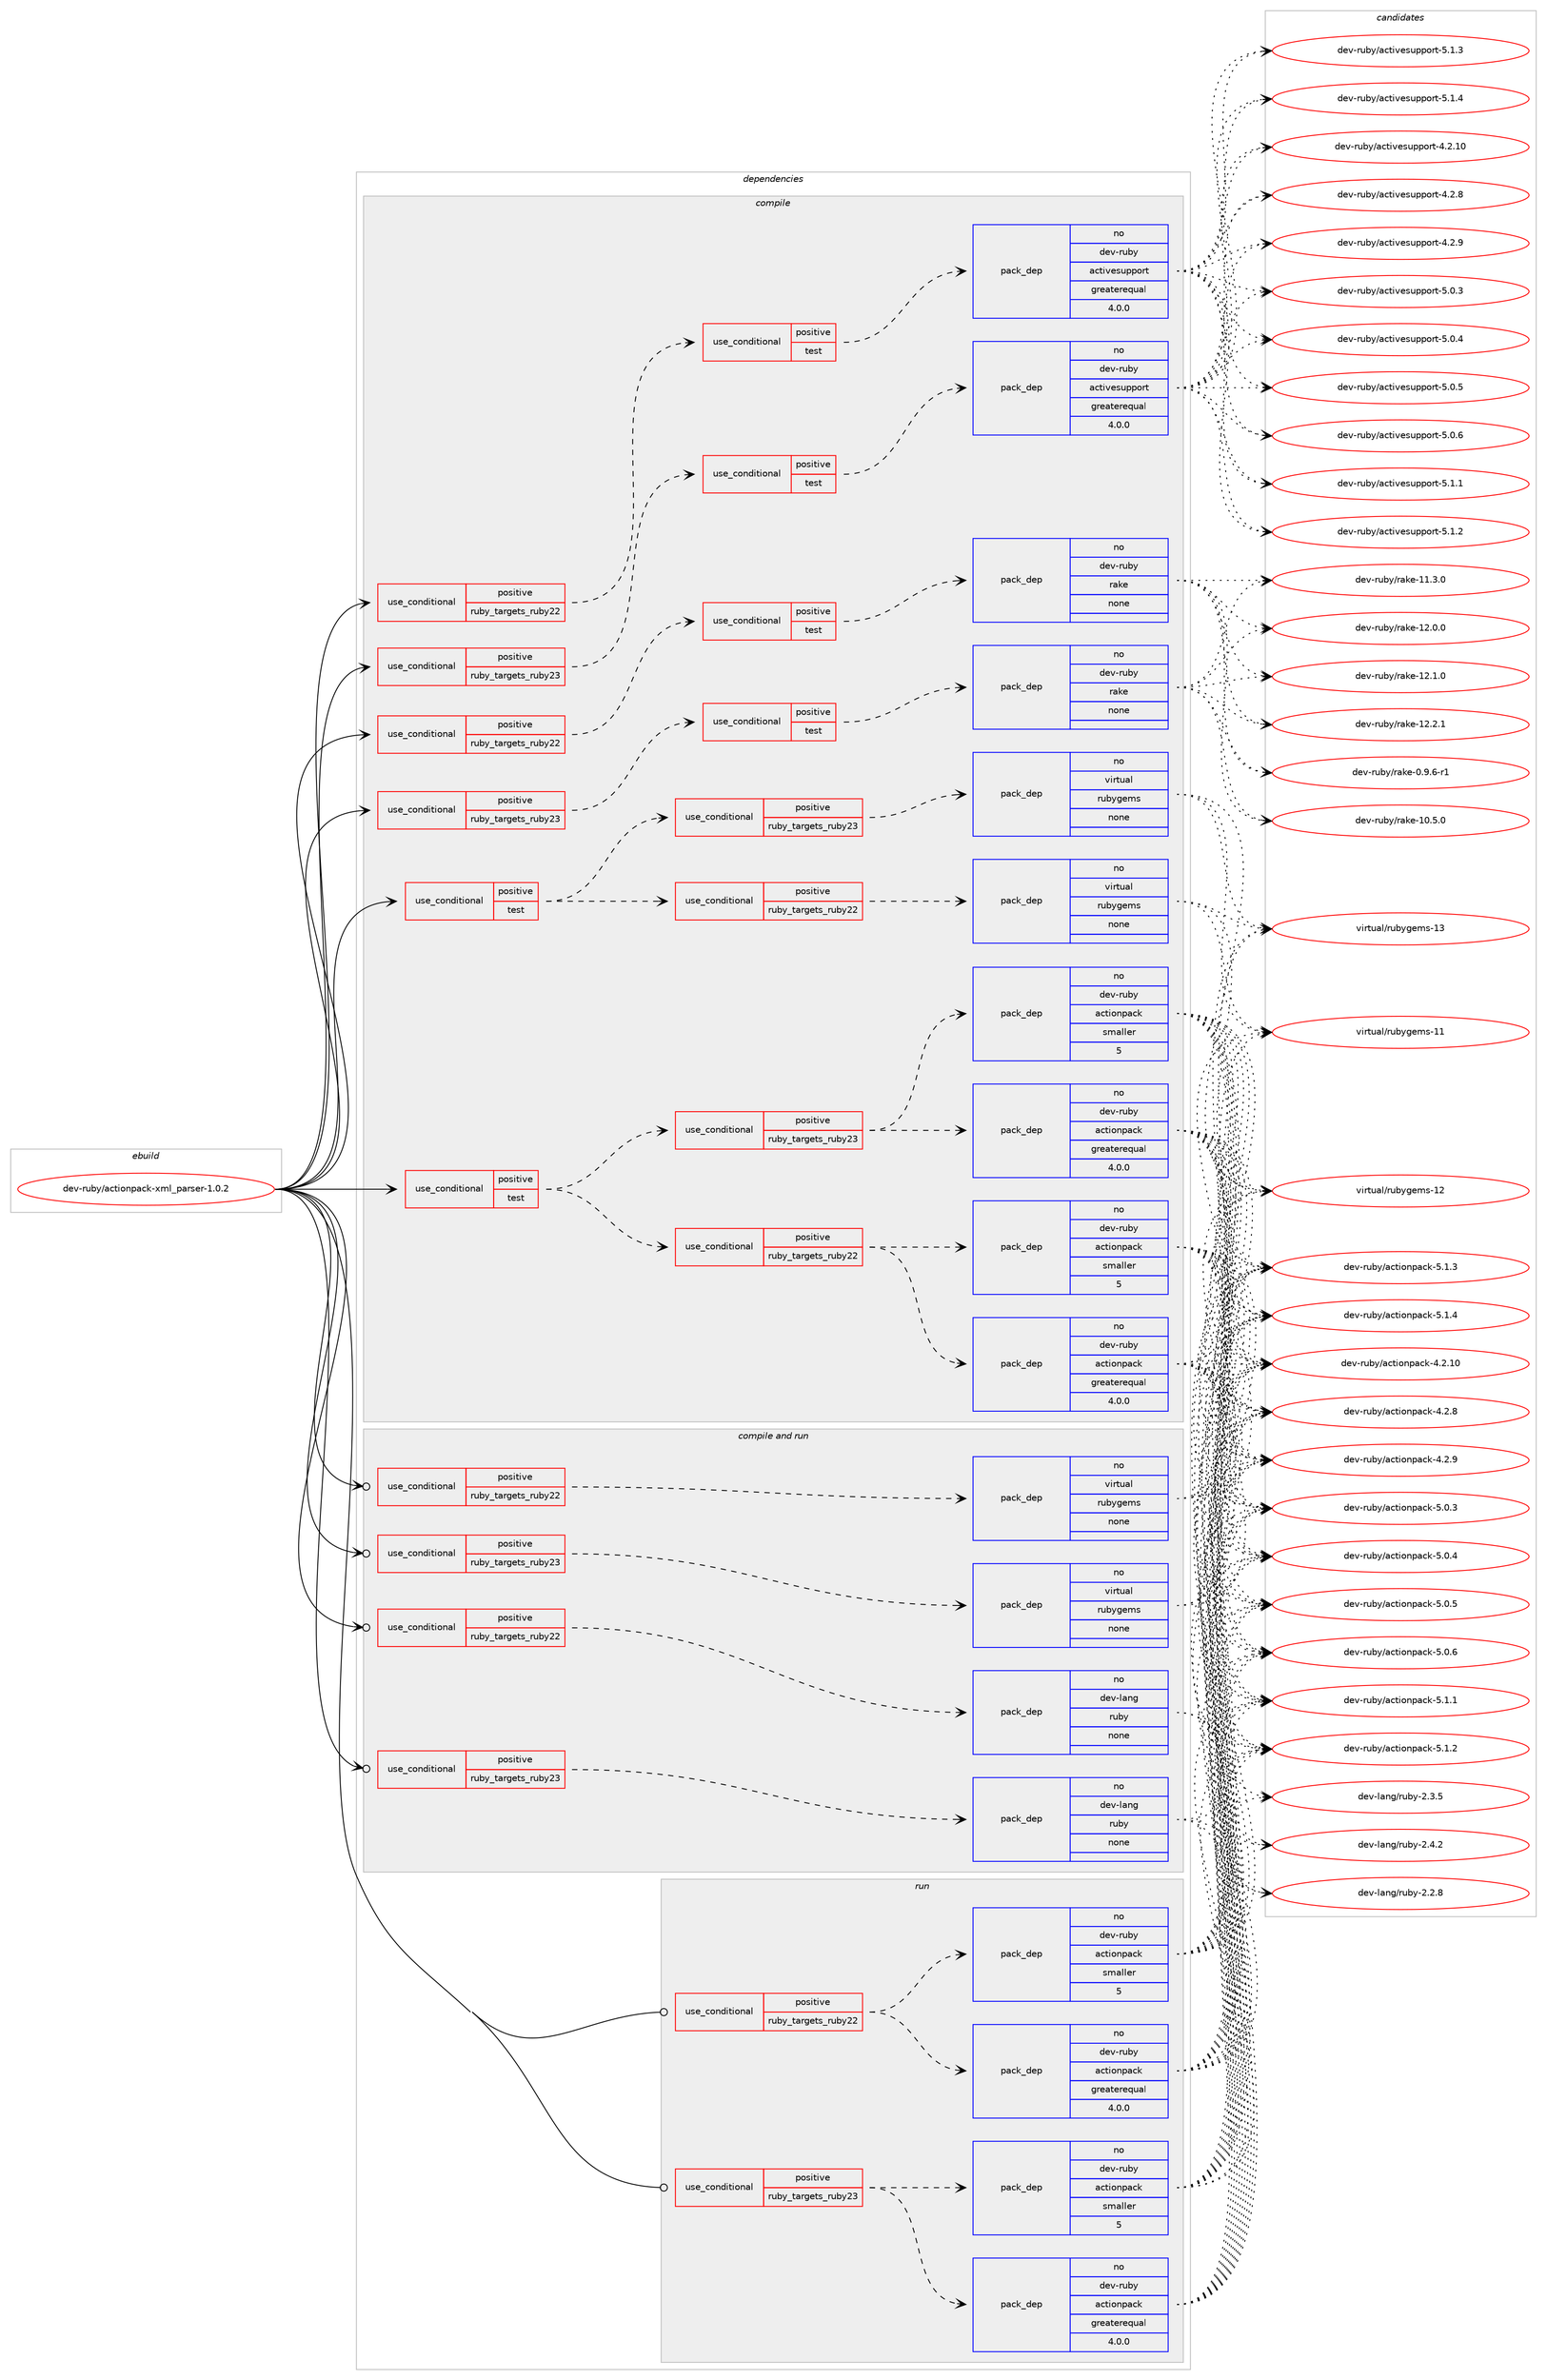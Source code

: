 digraph prolog {

# *************
# Graph options
# *************

newrank=true;
concentrate=true;
compound=true;
graph [rankdir=LR,fontname=Helvetica,fontsize=10,ranksep=1.5];#, ranksep=2.5, nodesep=0.2];
edge  [arrowhead=vee];
node  [fontname=Helvetica,fontsize=10];

# **********
# The ebuild
# **********

subgraph cluster_leftcol {
color=gray;
rank=same;
label=<<i>ebuild</i>>;
id [label="dev-ruby/actionpack-xml_parser-1.0.2", color=red, width=4, href="../dev-ruby/actionpack-xml_parser-1.0.2.svg"];
}

# ****************
# The dependencies
# ****************

subgraph cluster_midcol {
color=gray;
label=<<i>dependencies</i>>;
subgraph cluster_compile {
fillcolor="#eeeeee";
style=filled;
label=<<i>compile</i>>;
subgraph cond49054 {
dependency222193 [label=<<TABLE BORDER="0" CELLBORDER="1" CELLSPACING="0" CELLPADDING="4"><TR><TD ROWSPAN="3" CELLPADDING="10">use_conditional</TD></TR><TR><TD>positive</TD></TR><TR><TD>ruby_targets_ruby22</TD></TR></TABLE>>, shape=none, color=red];
subgraph cond49055 {
dependency222194 [label=<<TABLE BORDER="0" CELLBORDER="1" CELLSPACING="0" CELLPADDING="4"><TR><TD ROWSPAN="3" CELLPADDING="10">use_conditional</TD></TR><TR><TD>positive</TD></TR><TR><TD>test</TD></TR></TABLE>>, shape=none, color=red];
subgraph pack169149 {
dependency222195 [label=<<TABLE BORDER="0" CELLBORDER="1" CELLSPACING="0" CELLPADDING="4" WIDTH="220"><TR><TD ROWSPAN="6" CELLPADDING="30">pack_dep</TD></TR><TR><TD WIDTH="110">no</TD></TR><TR><TD>dev-ruby</TD></TR><TR><TD>activesupport</TD></TR><TR><TD>greaterequal</TD></TR><TR><TD>4.0.0</TD></TR></TABLE>>, shape=none, color=blue];
}
dependency222194:e -> dependency222195:w [weight=20,style="dashed",arrowhead="vee"];
}
dependency222193:e -> dependency222194:w [weight=20,style="dashed",arrowhead="vee"];
}
id:e -> dependency222193:w [weight=20,style="solid",arrowhead="vee"];
subgraph cond49056 {
dependency222196 [label=<<TABLE BORDER="0" CELLBORDER="1" CELLSPACING="0" CELLPADDING="4"><TR><TD ROWSPAN="3" CELLPADDING="10">use_conditional</TD></TR><TR><TD>positive</TD></TR><TR><TD>ruby_targets_ruby22</TD></TR></TABLE>>, shape=none, color=red];
subgraph cond49057 {
dependency222197 [label=<<TABLE BORDER="0" CELLBORDER="1" CELLSPACING="0" CELLPADDING="4"><TR><TD ROWSPAN="3" CELLPADDING="10">use_conditional</TD></TR><TR><TD>positive</TD></TR><TR><TD>test</TD></TR></TABLE>>, shape=none, color=red];
subgraph pack169150 {
dependency222198 [label=<<TABLE BORDER="0" CELLBORDER="1" CELLSPACING="0" CELLPADDING="4" WIDTH="220"><TR><TD ROWSPAN="6" CELLPADDING="30">pack_dep</TD></TR><TR><TD WIDTH="110">no</TD></TR><TR><TD>dev-ruby</TD></TR><TR><TD>rake</TD></TR><TR><TD>none</TD></TR><TR><TD></TD></TR></TABLE>>, shape=none, color=blue];
}
dependency222197:e -> dependency222198:w [weight=20,style="dashed",arrowhead="vee"];
}
dependency222196:e -> dependency222197:w [weight=20,style="dashed",arrowhead="vee"];
}
id:e -> dependency222196:w [weight=20,style="solid",arrowhead="vee"];
subgraph cond49058 {
dependency222199 [label=<<TABLE BORDER="0" CELLBORDER="1" CELLSPACING="0" CELLPADDING="4"><TR><TD ROWSPAN="3" CELLPADDING="10">use_conditional</TD></TR><TR><TD>positive</TD></TR><TR><TD>ruby_targets_ruby23</TD></TR></TABLE>>, shape=none, color=red];
subgraph cond49059 {
dependency222200 [label=<<TABLE BORDER="0" CELLBORDER="1" CELLSPACING="0" CELLPADDING="4"><TR><TD ROWSPAN="3" CELLPADDING="10">use_conditional</TD></TR><TR><TD>positive</TD></TR><TR><TD>test</TD></TR></TABLE>>, shape=none, color=red];
subgraph pack169151 {
dependency222201 [label=<<TABLE BORDER="0" CELLBORDER="1" CELLSPACING="0" CELLPADDING="4" WIDTH="220"><TR><TD ROWSPAN="6" CELLPADDING="30">pack_dep</TD></TR><TR><TD WIDTH="110">no</TD></TR><TR><TD>dev-ruby</TD></TR><TR><TD>activesupport</TD></TR><TR><TD>greaterequal</TD></TR><TR><TD>4.0.0</TD></TR></TABLE>>, shape=none, color=blue];
}
dependency222200:e -> dependency222201:w [weight=20,style="dashed",arrowhead="vee"];
}
dependency222199:e -> dependency222200:w [weight=20,style="dashed",arrowhead="vee"];
}
id:e -> dependency222199:w [weight=20,style="solid",arrowhead="vee"];
subgraph cond49060 {
dependency222202 [label=<<TABLE BORDER="0" CELLBORDER="1" CELLSPACING="0" CELLPADDING="4"><TR><TD ROWSPAN="3" CELLPADDING="10">use_conditional</TD></TR><TR><TD>positive</TD></TR><TR><TD>ruby_targets_ruby23</TD></TR></TABLE>>, shape=none, color=red];
subgraph cond49061 {
dependency222203 [label=<<TABLE BORDER="0" CELLBORDER="1" CELLSPACING="0" CELLPADDING="4"><TR><TD ROWSPAN="3" CELLPADDING="10">use_conditional</TD></TR><TR><TD>positive</TD></TR><TR><TD>test</TD></TR></TABLE>>, shape=none, color=red];
subgraph pack169152 {
dependency222204 [label=<<TABLE BORDER="0" CELLBORDER="1" CELLSPACING="0" CELLPADDING="4" WIDTH="220"><TR><TD ROWSPAN="6" CELLPADDING="30">pack_dep</TD></TR><TR><TD WIDTH="110">no</TD></TR><TR><TD>dev-ruby</TD></TR><TR><TD>rake</TD></TR><TR><TD>none</TD></TR><TR><TD></TD></TR></TABLE>>, shape=none, color=blue];
}
dependency222203:e -> dependency222204:w [weight=20,style="dashed",arrowhead="vee"];
}
dependency222202:e -> dependency222203:w [weight=20,style="dashed",arrowhead="vee"];
}
id:e -> dependency222202:w [weight=20,style="solid",arrowhead="vee"];
subgraph cond49062 {
dependency222205 [label=<<TABLE BORDER="0" CELLBORDER="1" CELLSPACING="0" CELLPADDING="4"><TR><TD ROWSPAN="3" CELLPADDING="10">use_conditional</TD></TR><TR><TD>positive</TD></TR><TR><TD>test</TD></TR></TABLE>>, shape=none, color=red];
subgraph cond49063 {
dependency222206 [label=<<TABLE BORDER="0" CELLBORDER="1" CELLSPACING="0" CELLPADDING="4"><TR><TD ROWSPAN="3" CELLPADDING="10">use_conditional</TD></TR><TR><TD>positive</TD></TR><TR><TD>ruby_targets_ruby22</TD></TR></TABLE>>, shape=none, color=red];
subgraph pack169153 {
dependency222207 [label=<<TABLE BORDER="0" CELLBORDER="1" CELLSPACING="0" CELLPADDING="4" WIDTH="220"><TR><TD ROWSPAN="6" CELLPADDING="30">pack_dep</TD></TR><TR><TD WIDTH="110">no</TD></TR><TR><TD>dev-ruby</TD></TR><TR><TD>actionpack</TD></TR><TR><TD>greaterequal</TD></TR><TR><TD>4.0.0</TD></TR></TABLE>>, shape=none, color=blue];
}
dependency222206:e -> dependency222207:w [weight=20,style="dashed",arrowhead="vee"];
subgraph pack169154 {
dependency222208 [label=<<TABLE BORDER="0" CELLBORDER="1" CELLSPACING="0" CELLPADDING="4" WIDTH="220"><TR><TD ROWSPAN="6" CELLPADDING="30">pack_dep</TD></TR><TR><TD WIDTH="110">no</TD></TR><TR><TD>dev-ruby</TD></TR><TR><TD>actionpack</TD></TR><TR><TD>smaller</TD></TR><TR><TD>5</TD></TR></TABLE>>, shape=none, color=blue];
}
dependency222206:e -> dependency222208:w [weight=20,style="dashed",arrowhead="vee"];
}
dependency222205:e -> dependency222206:w [weight=20,style="dashed",arrowhead="vee"];
subgraph cond49064 {
dependency222209 [label=<<TABLE BORDER="0" CELLBORDER="1" CELLSPACING="0" CELLPADDING="4"><TR><TD ROWSPAN="3" CELLPADDING="10">use_conditional</TD></TR><TR><TD>positive</TD></TR><TR><TD>ruby_targets_ruby23</TD></TR></TABLE>>, shape=none, color=red];
subgraph pack169155 {
dependency222210 [label=<<TABLE BORDER="0" CELLBORDER="1" CELLSPACING="0" CELLPADDING="4" WIDTH="220"><TR><TD ROWSPAN="6" CELLPADDING="30">pack_dep</TD></TR><TR><TD WIDTH="110">no</TD></TR><TR><TD>dev-ruby</TD></TR><TR><TD>actionpack</TD></TR><TR><TD>greaterequal</TD></TR><TR><TD>4.0.0</TD></TR></TABLE>>, shape=none, color=blue];
}
dependency222209:e -> dependency222210:w [weight=20,style="dashed",arrowhead="vee"];
subgraph pack169156 {
dependency222211 [label=<<TABLE BORDER="0" CELLBORDER="1" CELLSPACING="0" CELLPADDING="4" WIDTH="220"><TR><TD ROWSPAN="6" CELLPADDING="30">pack_dep</TD></TR><TR><TD WIDTH="110">no</TD></TR><TR><TD>dev-ruby</TD></TR><TR><TD>actionpack</TD></TR><TR><TD>smaller</TD></TR><TR><TD>5</TD></TR></TABLE>>, shape=none, color=blue];
}
dependency222209:e -> dependency222211:w [weight=20,style="dashed",arrowhead="vee"];
}
dependency222205:e -> dependency222209:w [weight=20,style="dashed",arrowhead="vee"];
}
id:e -> dependency222205:w [weight=20,style="solid",arrowhead="vee"];
subgraph cond49065 {
dependency222212 [label=<<TABLE BORDER="0" CELLBORDER="1" CELLSPACING="0" CELLPADDING="4"><TR><TD ROWSPAN="3" CELLPADDING="10">use_conditional</TD></TR><TR><TD>positive</TD></TR><TR><TD>test</TD></TR></TABLE>>, shape=none, color=red];
subgraph cond49066 {
dependency222213 [label=<<TABLE BORDER="0" CELLBORDER="1" CELLSPACING="0" CELLPADDING="4"><TR><TD ROWSPAN="3" CELLPADDING="10">use_conditional</TD></TR><TR><TD>positive</TD></TR><TR><TD>ruby_targets_ruby22</TD></TR></TABLE>>, shape=none, color=red];
subgraph pack169157 {
dependency222214 [label=<<TABLE BORDER="0" CELLBORDER="1" CELLSPACING="0" CELLPADDING="4" WIDTH="220"><TR><TD ROWSPAN="6" CELLPADDING="30">pack_dep</TD></TR><TR><TD WIDTH="110">no</TD></TR><TR><TD>virtual</TD></TR><TR><TD>rubygems</TD></TR><TR><TD>none</TD></TR><TR><TD></TD></TR></TABLE>>, shape=none, color=blue];
}
dependency222213:e -> dependency222214:w [weight=20,style="dashed",arrowhead="vee"];
}
dependency222212:e -> dependency222213:w [weight=20,style="dashed",arrowhead="vee"];
subgraph cond49067 {
dependency222215 [label=<<TABLE BORDER="0" CELLBORDER="1" CELLSPACING="0" CELLPADDING="4"><TR><TD ROWSPAN="3" CELLPADDING="10">use_conditional</TD></TR><TR><TD>positive</TD></TR><TR><TD>ruby_targets_ruby23</TD></TR></TABLE>>, shape=none, color=red];
subgraph pack169158 {
dependency222216 [label=<<TABLE BORDER="0" CELLBORDER="1" CELLSPACING="0" CELLPADDING="4" WIDTH="220"><TR><TD ROWSPAN="6" CELLPADDING="30">pack_dep</TD></TR><TR><TD WIDTH="110">no</TD></TR><TR><TD>virtual</TD></TR><TR><TD>rubygems</TD></TR><TR><TD>none</TD></TR><TR><TD></TD></TR></TABLE>>, shape=none, color=blue];
}
dependency222215:e -> dependency222216:w [weight=20,style="dashed",arrowhead="vee"];
}
dependency222212:e -> dependency222215:w [weight=20,style="dashed",arrowhead="vee"];
}
id:e -> dependency222212:w [weight=20,style="solid",arrowhead="vee"];
}
subgraph cluster_compileandrun {
fillcolor="#eeeeee";
style=filled;
label=<<i>compile and run</i>>;
subgraph cond49068 {
dependency222217 [label=<<TABLE BORDER="0" CELLBORDER="1" CELLSPACING="0" CELLPADDING="4"><TR><TD ROWSPAN="3" CELLPADDING="10">use_conditional</TD></TR><TR><TD>positive</TD></TR><TR><TD>ruby_targets_ruby22</TD></TR></TABLE>>, shape=none, color=red];
subgraph pack169159 {
dependency222218 [label=<<TABLE BORDER="0" CELLBORDER="1" CELLSPACING="0" CELLPADDING="4" WIDTH="220"><TR><TD ROWSPAN="6" CELLPADDING="30">pack_dep</TD></TR><TR><TD WIDTH="110">no</TD></TR><TR><TD>dev-lang</TD></TR><TR><TD>ruby</TD></TR><TR><TD>none</TD></TR><TR><TD></TD></TR></TABLE>>, shape=none, color=blue];
}
dependency222217:e -> dependency222218:w [weight=20,style="dashed",arrowhead="vee"];
}
id:e -> dependency222217:w [weight=20,style="solid",arrowhead="odotvee"];
subgraph cond49069 {
dependency222219 [label=<<TABLE BORDER="0" CELLBORDER="1" CELLSPACING="0" CELLPADDING="4"><TR><TD ROWSPAN="3" CELLPADDING="10">use_conditional</TD></TR><TR><TD>positive</TD></TR><TR><TD>ruby_targets_ruby22</TD></TR></TABLE>>, shape=none, color=red];
subgraph pack169160 {
dependency222220 [label=<<TABLE BORDER="0" CELLBORDER="1" CELLSPACING="0" CELLPADDING="4" WIDTH="220"><TR><TD ROWSPAN="6" CELLPADDING="30">pack_dep</TD></TR><TR><TD WIDTH="110">no</TD></TR><TR><TD>virtual</TD></TR><TR><TD>rubygems</TD></TR><TR><TD>none</TD></TR><TR><TD></TD></TR></TABLE>>, shape=none, color=blue];
}
dependency222219:e -> dependency222220:w [weight=20,style="dashed",arrowhead="vee"];
}
id:e -> dependency222219:w [weight=20,style="solid",arrowhead="odotvee"];
subgraph cond49070 {
dependency222221 [label=<<TABLE BORDER="0" CELLBORDER="1" CELLSPACING="0" CELLPADDING="4"><TR><TD ROWSPAN="3" CELLPADDING="10">use_conditional</TD></TR><TR><TD>positive</TD></TR><TR><TD>ruby_targets_ruby23</TD></TR></TABLE>>, shape=none, color=red];
subgraph pack169161 {
dependency222222 [label=<<TABLE BORDER="0" CELLBORDER="1" CELLSPACING="0" CELLPADDING="4" WIDTH="220"><TR><TD ROWSPAN="6" CELLPADDING="30">pack_dep</TD></TR><TR><TD WIDTH="110">no</TD></TR><TR><TD>dev-lang</TD></TR><TR><TD>ruby</TD></TR><TR><TD>none</TD></TR><TR><TD></TD></TR></TABLE>>, shape=none, color=blue];
}
dependency222221:e -> dependency222222:w [weight=20,style="dashed",arrowhead="vee"];
}
id:e -> dependency222221:w [weight=20,style="solid",arrowhead="odotvee"];
subgraph cond49071 {
dependency222223 [label=<<TABLE BORDER="0" CELLBORDER="1" CELLSPACING="0" CELLPADDING="4"><TR><TD ROWSPAN="3" CELLPADDING="10">use_conditional</TD></TR><TR><TD>positive</TD></TR><TR><TD>ruby_targets_ruby23</TD></TR></TABLE>>, shape=none, color=red];
subgraph pack169162 {
dependency222224 [label=<<TABLE BORDER="0" CELLBORDER="1" CELLSPACING="0" CELLPADDING="4" WIDTH="220"><TR><TD ROWSPAN="6" CELLPADDING="30">pack_dep</TD></TR><TR><TD WIDTH="110">no</TD></TR><TR><TD>virtual</TD></TR><TR><TD>rubygems</TD></TR><TR><TD>none</TD></TR><TR><TD></TD></TR></TABLE>>, shape=none, color=blue];
}
dependency222223:e -> dependency222224:w [weight=20,style="dashed",arrowhead="vee"];
}
id:e -> dependency222223:w [weight=20,style="solid",arrowhead="odotvee"];
}
subgraph cluster_run {
fillcolor="#eeeeee";
style=filled;
label=<<i>run</i>>;
subgraph cond49072 {
dependency222225 [label=<<TABLE BORDER="0" CELLBORDER="1" CELLSPACING="0" CELLPADDING="4"><TR><TD ROWSPAN="3" CELLPADDING="10">use_conditional</TD></TR><TR><TD>positive</TD></TR><TR><TD>ruby_targets_ruby22</TD></TR></TABLE>>, shape=none, color=red];
subgraph pack169163 {
dependency222226 [label=<<TABLE BORDER="0" CELLBORDER="1" CELLSPACING="0" CELLPADDING="4" WIDTH="220"><TR><TD ROWSPAN="6" CELLPADDING="30">pack_dep</TD></TR><TR><TD WIDTH="110">no</TD></TR><TR><TD>dev-ruby</TD></TR><TR><TD>actionpack</TD></TR><TR><TD>greaterequal</TD></TR><TR><TD>4.0.0</TD></TR></TABLE>>, shape=none, color=blue];
}
dependency222225:e -> dependency222226:w [weight=20,style="dashed",arrowhead="vee"];
subgraph pack169164 {
dependency222227 [label=<<TABLE BORDER="0" CELLBORDER="1" CELLSPACING="0" CELLPADDING="4" WIDTH="220"><TR><TD ROWSPAN="6" CELLPADDING="30">pack_dep</TD></TR><TR><TD WIDTH="110">no</TD></TR><TR><TD>dev-ruby</TD></TR><TR><TD>actionpack</TD></TR><TR><TD>smaller</TD></TR><TR><TD>5</TD></TR></TABLE>>, shape=none, color=blue];
}
dependency222225:e -> dependency222227:w [weight=20,style="dashed",arrowhead="vee"];
}
id:e -> dependency222225:w [weight=20,style="solid",arrowhead="odot"];
subgraph cond49073 {
dependency222228 [label=<<TABLE BORDER="0" CELLBORDER="1" CELLSPACING="0" CELLPADDING="4"><TR><TD ROWSPAN="3" CELLPADDING="10">use_conditional</TD></TR><TR><TD>positive</TD></TR><TR><TD>ruby_targets_ruby23</TD></TR></TABLE>>, shape=none, color=red];
subgraph pack169165 {
dependency222229 [label=<<TABLE BORDER="0" CELLBORDER="1" CELLSPACING="0" CELLPADDING="4" WIDTH="220"><TR><TD ROWSPAN="6" CELLPADDING="30">pack_dep</TD></TR><TR><TD WIDTH="110">no</TD></TR><TR><TD>dev-ruby</TD></TR><TR><TD>actionpack</TD></TR><TR><TD>greaterequal</TD></TR><TR><TD>4.0.0</TD></TR></TABLE>>, shape=none, color=blue];
}
dependency222228:e -> dependency222229:w [weight=20,style="dashed",arrowhead="vee"];
subgraph pack169166 {
dependency222230 [label=<<TABLE BORDER="0" CELLBORDER="1" CELLSPACING="0" CELLPADDING="4" WIDTH="220"><TR><TD ROWSPAN="6" CELLPADDING="30">pack_dep</TD></TR><TR><TD WIDTH="110">no</TD></TR><TR><TD>dev-ruby</TD></TR><TR><TD>actionpack</TD></TR><TR><TD>smaller</TD></TR><TR><TD>5</TD></TR></TABLE>>, shape=none, color=blue];
}
dependency222228:e -> dependency222230:w [weight=20,style="dashed",arrowhead="vee"];
}
id:e -> dependency222228:w [weight=20,style="solid",arrowhead="odot"];
}
}

# **************
# The candidates
# **************

subgraph cluster_choices {
rank=same;
color=gray;
label=<<i>candidates</i>>;

subgraph choice169149 {
color=black;
nodesep=1;
choice100101118451141179812147979911610511810111511711211211111411645524650464948 [label="dev-ruby/activesupport-4.2.10", color=red, width=4,href="../dev-ruby/activesupport-4.2.10.svg"];
choice1001011184511411798121479799116105118101115117112112111114116455246504656 [label="dev-ruby/activesupport-4.2.8", color=red, width=4,href="../dev-ruby/activesupport-4.2.8.svg"];
choice1001011184511411798121479799116105118101115117112112111114116455246504657 [label="dev-ruby/activesupport-4.2.9", color=red, width=4,href="../dev-ruby/activesupport-4.2.9.svg"];
choice1001011184511411798121479799116105118101115117112112111114116455346484651 [label="dev-ruby/activesupport-5.0.3", color=red, width=4,href="../dev-ruby/activesupport-5.0.3.svg"];
choice1001011184511411798121479799116105118101115117112112111114116455346484652 [label="dev-ruby/activesupport-5.0.4", color=red, width=4,href="../dev-ruby/activesupport-5.0.4.svg"];
choice1001011184511411798121479799116105118101115117112112111114116455346484653 [label="dev-ruby/activesupport-5.0.5", color=red, width=4,href="../dev-ruby/activesupport-5.0.5.svg"];
choice1001011184511411798121479799116105118101115117112112111114116455346484654 [label="dev-ruby/activesupport-5.0.6", color=red, width=4,href="../dev-ruby/activesupport-5.0.6.svg"];
choice1001011184511411798121479799116105118101115117112112111114116455346494649 [label="dev-ruby/activesupport-5.1.1", color=red, width=4,href="../dev-ruby/activesupport-5.1.1.svg"];
choice1001011184511411798121479799116105118101115117112112111114116455346494650 [label="dev-ruby/activesupport-5.1.2", color=red, width=4,href="../dev-ruby/activesupport-5.1.2.svg"];
choice1001011184511411798121479799116105118101115117112112111114116455346494651 [label="dev-ruby/activesupport-5.1.3", color=red, width=4,href="../dev-ruby/activesupport-5.1.3.svg"];
choice1001011184511411798121479799116105118101115117112112111114116455346494652 [label="dev-ruby/activesupport-5.1.4", color=red, width=4,href="../dev-ruby/activesupport-5.1.4.svg"];
dependency222195:e -> choice100101118451141179812147979911610511810111511711211211111411645524650464948:w [style=dotted,weight="100"];
dependency222195:e -> choice1001011184511411798121479799116105118101115117112112111114116455246504656:w [style=dotted,weight="100"];
dependency222195:e -> choice1001011184511411798121479799116105118101115117112112111114116455246504657:w [style=dotted,weight="100"];
dependency222195:e -> choice1001011184511411798121479799116105118101115117112112111114116455346484651:w [style=dotted,weight="100"];
dependency222195:e -> choice1001011184511411798121479799116105118101115117112112111114116455346484652:w [style=dotted,weight="100"];
dependency222195:e -> choice1001011184511411798121479799116105118101115117112112111114116455346484653:w [style=dotted,weight="100"];
dependency222195:e -> choice1001011184511411798121479799116105118101115117112112111114116455346484654:w [style=dotted,weight="100"];
dependency222195:e -> choice1001011184511411798121479799116105118101115117112112111114116455346494649:w [style=dotted,weight="100"];
dependency222195:e -> choice1001011184511411798121479799116105118101115117112112111114116455346494650:w [style=dotted,weight="100"];
dependency222195:e -> choice1001011184511411798121479799116105118101115117112112111114116455346494651:w [style=dotted,weight="100"];
dependency222195:e -> choice1001011184511411798121479799116105118101115117112112111114116455346494652:w [style=dotted,weight="100"];
}
subgraph choice169150 {
color=black;
nodesep=1;
choice100101118451141179812147114971071014548465746544511449 [label="dev-ruby/rake-0.9.6-r1", color=red, width=4,href="../dev-ruby/rake-0.9.6-r1.svg"];
choice1001011184511411798121471149710710145494846534648 [label="dev-ruby/rake-10.5.0", color=red, width=4,href="../dev-ruby/rake-10.5.0.svg"];
choice1001011184511411798121471149710710145494946514648 [label="dev-ruby/rake-11.3.0", color=red, width=4,href="../dev-ruby/rake-11.3.0.svg"];
choice1001011184511411798121471149710710145495046484648 [label="dev-ruby/rake-12.0.0", color=red, width=4,href="../dev-ruby/rake-12.0.0.svg"];
choice1001011184511411798121471149710710145495046494648 [label="dev-ruby/rake-12.1.0", color=red, width=4,href="../dev-ruby/rake-12.1.0.svg"];
choice1001011184511411798121471149710710145495046504649 [label="dev-ruby/rake-12.2.1", color=red, width=4,href="../dev-ruby/rake-12.2.1.svg"];
dependency222198:e -> choice100101118451141179812147114971071014548465746544511449:w [style=dotted,weight="100"];
dependency222198:e -> choice1001011184511411798121471149710710145494846534648:w [style=dotted,weight="100"];
dependency222198:e -> choice1001011184511411798121471149710710145494946514648:w [style=dotted,weight="100"];
dependency222198:e -> choice1001011184511411798121471149710710145495046484648:w [style=dotted,weight="100"];
dependency222198:e -> choice1001011184511411798121471149710710145495046494648:w [style=dotted,weight="100"];
dependency222198:e -> choice1001011184511411798121471149710710145495046504649:w [style=dotted,weight="100"];
}
subgraph choice169151 {
color=black;
nodesep=1;
choice100101118451141179812147979911610511810111511711211211111411645524650464948 [label="dev-ruby/activesupport-4.2.10", color=red, width=4,href="../dev-ruby/activesupport-4.2.10.svg"];
choice1001011184511411798121479799116105118101115117112112111114116455246504656 [label="dev-ruby/activesupport-4.2.8", color=red, width=4,href="../dev-ruby/activesupport-4.2.8.svg"];
choice1001011184511411798121479799116105118101115117112112111114116455246504657 [label="dev-ruby/activesupport-4.2.9", color=red, width=4,href="../dev-ruby/activesupport-4.2.9.svg"];
choice1001011184511411798121479799116105118101115117112112111114116455346484651 [label="dev-ruby/activesupport-5.0.3", color=red, width=4,href="../dev-ruby/activesupport-5.0.3.svg"];
choice1001011184511411798121479799116105118101115117112112111114116455346484652 [label="dev-ruby/activesupport-5.0.4", color=red, width=4,href="../dev-ruby/activesupport-5.0.4.svg"];
choice1001011184511411798121479799116105118101115117112112111114116455346484653 [label="dev-ruby/activesupport-5.0.5", color=red, width=4,href="../dev-ruby/activesupport-5.0.5.svg"];
choice1001011184511411798121479799116105118101115117112112111114116455346484654 [label="dev-ruby/activesupport-5.0.6", color=red, width=4,href="../dev-ruby/activesupport-5.0.6.svg"];
choice1001011184511411798121479799116105118101115117112112111114116455346494649 [label="dev-ruby/activesupport-5.1.1", color=red, width=4,href="../dev-ruby/activesupport-5.1.1.svg"];
choice1001011184511411798121479799116105118101115117112112111114116455346494650 [label="dev-ruby/activesupport-5.1.2", color=red, width=4,href="../dev-ruby/activesupport-5.1.2.svg"];
choice1001011184511411798121479799116105118101115117112112111114116455346494651 [label="dev-ruby/activesupport-5.1.3", color=red, width=4,href="../dev-ruby/activesupport-5.1.3.svg"];
choice1001011184511411798121479799116105118101115117112112111114116455346494652 [label="dev-ruby/activesupport-5.1.4", color=red, width=4,href="../dev-ruby/activesupport-5.1.4.svg"];
dependency222201:e -> choice100101118451141179812147979911610511810111511711211211111411645524650464948:w [style=dotted,weight="100"];
dependency222201:e -> choice1001011184511411798121479799116105118101115117112112111114116455246504656:w [style=dotted,weight="100"];
dependency222201:e -> choice1001011184511411798121479799116105118101115117112112111114116455246504657:w [style=dotted,weight="100"];
dependency222201:e -> choice1001011184511411798121479799116105118101115117112112111114116455346484651:w [style=dotted,weight="100"];
dependency222201:e -> choice1001011184511411798121479799116105118101115117112112111114116455346484652:w [style=dotted,weight="100"];
dependency222201:e -> choice1001011184511411798121479799116105118101115117112112111114116455346484653:w [style=dotted,weight="100"];
dependency222201:e -> choice1001011184511411798121479799116105118101115117112112111114116455346484654:w [style=dotted,weight="100"];
dependency222201:e -> choice1001011184511411798121479799116105118101115117112112111114116455346494649:w [style=dotted,weight="100"];
dependency222201:e -> choice1001011184511411798121479799116105118101115117112112111114116455346494650:w [style=dotted,weight="100"];
dependency222201:e -> choice1001011184511411798121479799116105118101115117112112111114116455346494651:w [style=dotted,weight="100"];
dependency222201:e -> choice1001011184511411798121479799116105118101115117112112111114116455346494652:w [style=dotted,weight="100"];
}
subgraph choice169152 {
color=black;
nodesep=1;
choice100101118451141179812147114971071014548465746544511449 [label="dev-ruby/rake-0.9.6-r1", color=red, width=4,href="../dev-ruby/rake-0.9.6-r1.svg"];
choice1001011184511411798121471149710710145494846534648 [label="dev-ruby/rake-10.5.0", color=red, width=4,href="../dev-ruby/rake-10.5.0.svg"];
choice1001011184511411798121471149710710145494946514648 [label="dev-ruby/rake-11.3.0", color=red, width=4,href="../dev-ruby/rake-11.3.0.svg"];
choice1001011184511411798121471149710710145495046484648 [label="dev-ruby/rake-12.0.0", color=red, width=4,href="../dev-ruby/rake-12.0.0.svg"];
choice1001011184511411798121471149710710145495046494648 [label="dev-ruby/rake-12.1.0", color=red, width=4,href="../dev-ruby/rake-12.1.0.svg"];
choice1001011184511411798121471149710710145495046504649 [label="dev-ruby/rake-12.2.1", color=red, width=4,href="../dev-ruby/rake-12.2.1.svg"];
dependency222204:e -> choice100101118451141179812147114971071014548465746544511449:w [style=dotted,weight="100"];
dependency222204:e -> choice1001011184511411798121471149710710145494846534648:w [style=dotted,weight="100"];
dependency222204:e -> choice1001011184511411798121471149710710145494946514648:w [style=dotted,weight="100"];
dependency222204:e -> choice1001011184511411798121471149710710145495046484648:w [style=dotted,weight="100"];
dependency222204:e -> choice1001011184511411798121471149710710145495046494648:w [style=dotted,weight="100"];
dependency222204:e -> choice1001011184511411798121471149710710145495046504649:w [style=dotted,weight="100"];
}
subgraph choice169153 {
color=black;
nodesep=1;
choice1001011184511411798121479799116105111110112979910745524650464948 [label="dev-ruby/actionpack-4.2.10", color=red, width=4,href="../dev-ruby/actionpack-4.2.10.svg"];
choice10010111845114117981214797991161051111101129799107455246504656 [label="dev-ruby/actionpack-4.2.8", color=red, width=4,href="../dev-ruby/actionpack-4.2.8.svg"];
choice10010111845114117981214797991161051111101129799107455246504657 [label="dev-ruby/actionpack-4.2.9", color=red, width=4,href="../dev-ruby/actionpack-4.2.9.svg"];
choice10010111845114117981214797991161051111101129799107455346484651 [label="dev-ruby/actionpack-5.0.3", color=red, width=4,href="../dev-ruby/actionpack-5.0.3.svg"];
choice10010111845114117981214797991161051111101129799107455346484652 [label="dev-ruby/actionpack-5.0.4", color=red, width=4,href="../dev-ruby/actionpack-5.0.4.svg"];
choice10010111845114117981214797991161051111101129799107455346484653 [label="dev-ruby/actionpack-5.0.5", color=red, width=4,href="../dev-ruby/actionpack-5.0.5.svg"];
choice10010111845114117981214797991161051111101129799107455346484654 [label="dev-ruby/actionpack-5.0.6", color=red, width=4,href="../dev-ruby/actionpack-5.0.6.svg"];
choice10010111845114117981214797991161051111101129799107455346494649 [label="dev-ruby/actionpack-5.1.1", color=red, width=4,href="../dev-ruby/actionpack-5.1.1.svg"];
choice10010111845114117981214797991161051111101129799107455346494650 [label="dev-ruby/actionpack-5.1.2", color=red, width=4,href="../dev-ruby/actionpack-5.1.2.svg"];
choice10010111845114117981214797991161051111101129799107455346494651 [label="dev-ruby/actionpack-5.1.3", color=red, width=4,href="../dev-ruby/actionpack-5.1.3.svg"];
choice10010111845114117981214797991161051111101129799107455346494652 [label="dev-ruby/actionpack-5.1.4", color=red, width=4,href="../dev-ruby/actionpack-5.1.4.svg"];
dependency222207:e -> choice1001011184511411798121479799116105111110112979910745524650464948:w [style=dotted,weight="100"];
dependency222207:e -> choice10010111845114117981214797991161051111101129799107455246504656:w [style=dotted,weight="100"];
dependency222207:e -> choice10010111845114117981214797991161051111101129799107455246504657:w [style=dotted,weight="100"];
dependency222207:e -> choice10010111845114117981214797991161051111101129799107455346484651:w [style=dotted,weight="100"];
dependency222207:e -> choice10010111845114117981214797991161051111101129799107455346484652:w [style=dotted,weight="100"];
dependency222207:e -> choice10010111845114117981214797991161051111101129799107455346484653:w [style=dotted,weight="100"];
dependency222207:e -> choice10010111845114117981214797991161051111101129799107455346484654:w [style=dotted,weight="100"];
dependency222207:e -> choice10010111845114117981214797991161051111101129799107455346494649:w [style=dotted,weight="100"];
dependency222207:e -> choice10010111845114117981214797991161051111101129799107455346494650:w [style=dotted,weight="100"];
dependency222207:e -> choice10010111845114117981214797991161051111101129799107455346494651:w [style=dotted,weight="100"];
dependency222207:e -> choice10010111845114117981214797991161051111101129799107455346494652:w [style=dotted,weight="100"];
}
subgraph choice169154 {
color=black;
nodesep=1;
choice1001011184511411798121479799116105111110112979910745524650464948 [label="dev-ruby/actionpack-4.2.10", color=red, width=4,href="../dev-ruby/actionpack-4.2.10.svg"];
choice10010111845114117981214797991161051111101129799107455246504656 [label="dev-ruby/actionpack-4.2.8", color=red, width=4,href="../dev-ruby/actionpack-4.2.8.svg"];
choice10010111845114117981214797991161051111101129799107455246504657 [label="dev-ruby/actionpack-4.2.9", color=red, width=4,href="../dev-ruby/actionpack-4.2.9.svg"];
choice10010111845114117981214797991161051111101129799107455346484651 [label="dev-ruby/actionpack-5.0.3", color=red, width=4,href="../dev-ruby/actionpack-5.0.3.svg"];
choice10010111845114117981214797991161051111101129799107455346484652 [label="dev-ruby/actionpack-5.0.4", color=red, width=4,href="../dev-ruby/actionpack-5.0.4.svg"];
choice10010111845114117981214797991161051111101129799107455346484653 [label="dev-ruby/actionpack-5.0.5", color=red, width=4,href="../dev-ruby/actionpack-5.0.5.svg"];
choice10010111845114117981214797991161051111101129799107455346484654 [label="dev-ruby/actionpack-5.0.6", color=red, width=4,href="../dev-ruby/actionpack-5.0.6.svg"];
choice10010111845114117981214797991161051111101129799107455346494649 [label="dev-ruby/actionpack-5.1.1", color=red, width=4,href="../dev-ruby/actionpack-5.1.1.svg"];
choice10010111845114117981214797991161051111101129799107455346494650 [label="dev-ruby/actionpack-5.1.2", color=red, width=4,href="../dev-ruby/actionpack-5.1.2.svg"];
choice10010111845114117981214797991161051111101129799107455346494651 [label="dev-ruby/actionpack-5.1.3", color=red, width=4,href="../dev-ruby/actionpack-5.1.3.svg"];
choice10010111845114117981214797991161051111101129799107455346494652 [label="dev-ruby/actionpack-5.1.4", color=red, width=4,href="../dev-ruby/actionpack-5.1.4.svg"];
dependency222208:e -> choice1001011184511411798121479799116105111110112979910745524650464948:w [style=dotted,weight="100"];
dependency222208:e -> choice10010111845114117981214797991161051111101129799107455246504656:w [style=dotted,weight="100"];
dependency222208:e -> choice10010111845114117981214797991161051111101129799107455246504657:w [style=dotted,weight="100"];
dependency222208:e -> choice10010111845114117981214797991161051111101129799107455346484651:w [style=dotted,weight="100"];
dependency222208:e -> choice10010111845114117981214797991161051111101129799107455346484652:w [style=dotted,weight="100"];
dependency222208:e -> choice10010111845114117981214797991161051111101129799107455346484653:w [style=dotted,weight="100"];
dependency222208:e -> choice10010111845114117981214797991161051111101129799107455346484654:w [style=dotted,weight="100"];
dependency222208:e -> choice10010111845114117981214797991161051111101129799107455346494649:w [style=dotted,weight="100"];
dependency222208:e -> choice10010111845114117981214797991161051111101129799107455346494650:w [style=dotted,weight="100"];
dependency222208:e -> choice10010111845114117981214797991161051111101129799107455346494651:w [style=dotted,weight="100"];
dependency222208:e -> choice10010111845114117981214797991161051111101129799107455346494652:w [style=dotted,weight="100"];
}
subgraph choice169155 {
color=black;
nodesep=1;
choice1001011184511411798121479799116105111110112979910745524650464948 [label="dev-ruby/actionpack-4.2.10", color=red, width=4,href="../dev-ruby/actionpack-4.2.10.svg"];
choice10010111845114117981214797991161051111101129799107455246504656 [label="dev-ruby/actionpack-4.2.8", color=red, width=4,href="../dev-ruby/actionpack-4.2.8.svg"];
choice10010111845114117981214797991161051111101129799107455246504657 [label="dev-ruby/actionpack-4.2.9", color=red, width=4,href="../dev-ruby/actionpack-4.2.9.svg"];
choice10010111845114117981214797991161051111101129799107455346484651 [label="dev-ruby/actionpack-5.0.3", color=red, width=4,href="../dev-ruby/actionpack-5.0.3.svg"];
choice10010111845114117981214797991161051111101129799107455346484652 [label="dev-ruby/actionpack-5.0.4", color=red, width=4,href="../dev-ruby/actionpack-5.0.4.svg"];
choice10010111845114117981214797991161051111101129799107455346484653 [label="dev-ruby/actionpack-5.0.5", color=red, width=4,href="../dev-ruby/actionpack-5.0.5.svg"];
choice10010111845114117981214797991161051111101129799107455346484654 [label="dev-ruby/actionpack-5.0.6", color=red, width=4,href="../dev-ruby/actionpack-5.0.6.svg"];
choice10010111845114117981214797991161051111101129799107455346494649 [label="dev-ruby/actionpack-5.1.1", color=red, width=4,href="../dev-ruby/actionpack-5.1.1.svg"];
choice10010111845114117981214797991161051111101129799107455346494650 [label="dev-ruby/actionpack-5.1.2", color=red, width=4,href="../dev-ruby/actionpack-5.1.2.svg"];
choice10010111845114117981214797991161051111101129799107455346494651 [label="dev-ruby/actionpack-5.1.3", color=red, width=4,href="../dev-ruby/actionpack-5.1.3.svg"];
choice10010111845114117981214797991161051111101129799107455346494652 [label="dev-ruby/actionpack-5.1.4", color=red, width=4,href="../dev-ruby/actionpack-5.1.4.svg"];
dependency222210:e -> choice1001011184511411798121479799116105111110112979910745524650464948:w [style=dotted,weight="100"];
dependency222210:e -> choice10010111845114117981214797991161051111101129799107455246504656:w [style=dotted,weight="100"];
dependency222210:e -> choice10010111845114117981214797991161051111101129799107455246504657:w [style=dotted,weight="100"];
dependency222210:e -> choice10010111845114117981214797991161051111101129799107455346484651:w [style=dotted,weight="100"];
dependency222210:e -> choice10010111845114117981214797991161051111101129799107455346484652:w [style=dotted,weight="100"];
dependency222210:e -> choice10010111845114117981214797991161051111101129799107455346484653:w [style=dotted,weight="100"];
dependency222210:e -> choice10010111845114117981214797991161051111101129799107455346484654:w [style=dotted,weight="100"];
dependency222210:e -> choice10010111845114117981214797991161051111101129799107455346494649:w [style=dotted,weight="100"];
dependency222210:e -> choice10010111845114117981214797991161051111101129799107455346494650:w [style=dotted,weight="100"];
dependency222210:e -> choice10010111845114117981214797991161051111101129799107455346494651:w [style=dotted,weight="100"];
dependency222210:e -> choice10010111845114117981214797991161051111101129799107455346494652:w [style=dotted,weight="100"];
}
subgraph choice169156 {
color=black;
nodesep=1;
choice1001011184511411798121479799116105111110112979910745524650464948 [label="dev-ruby/actionpack-4.2.10", color=red, width=4,href="../dev-ruby/actionpack-4.2.10.svg"];
choice10010111845114117981214797991161051111101129799107455246504656 [label="dev-ruby/actionpack-4.2.8", color=red, width=4,href="../dev-ruby/actionpack-4.2.8.svg"];
choice10010111845114117981214797991161051111101129799107455246504657 [label="dev-ruby/actionpack-4.2.9", color=red, width=4,href="../dev-ruby/actionpack-4.2.9.svg"];
choice10010111845114117981214797991161051111101129799107455346484651 [label="dev-ruby/actionpack-5.0.3", color=red, width=4,href="../dev-ruby/actionpack-5.0.3.svg"];
choice10010111845114117981214797991161051111101129799107455346484652 [label="dev-ruby/actionpack-5.0.4", color=red, width=4,href="../dev-ruby/actionpack-5.0.4.svg"];
choice10010111845114117981214797991161051111101129799107455346484653 [label="dev-ruby/actionpack-5.0.5", color=red, width=4,href="../dev-ruby/actionpack-5.0.5.svg"];
choice10010111845114117981214797991161051111101129799107455346484654 [label="dev-ruby/actionpack-5.0.6", color=red, width=4,href="../dev-ruby/actionpack-5.0.6.svg"];
choice10010111845114117981214797991161051111101129799107455346494649 [label="dev-ruby/actionpack-5.1.1", color=red, width=4,href="../dev-ruby/actionpack-5.1.1.svg"];
choice10010111845114117981214797991161051111101129799107455346494650 [label="dev-ruby/actionpack-5.1.2", color=red, width=4,href="../dev-ruby/actionpack-5.1.2.svg"];
choice10010111845114117981214797991161051111101129799107455346494651 [label="dev-ruby/actionpack-5.1.3", color=red, width=4,href="../dev-ruby/actionpack-5.1.3.svg"];
choice10010111845114117981214797991161051111101129799107455346494652 [label="dev-ruby/actionpack-5.1.4", color=red, width=4,href="../dev-ruby/actionpack-5.1.4.svg"];
dependency222211:e -> choice1001011184511411798121479799116105111110112979910745524650464948:w [style=dotted,weight="100"];
dependency222211:e -> choice10010111845114117981214797991161051111101129799107455246504656:w [style=dotted,weight="100"];
dependency222211:e -> choice10010111845114117981214797991161051111101129799107455246504657:w [style=dotted,weight="100"];
dependency222211:e -> choice10010111845114117981214797991161051111101129799107455346484651:w [style=dotted,weight="100"];
dependency222211:e -> choice10010111845114117981214797991161051111101129799107455346484652:w [style=dotted,weight="100"];
dependency222211:e -> choice10010111845114117981214797991161051111101129799107455346484653:w [style=dotted,weight="100"];
dependency222211:e -> choice10010111845114117981214797991161051111101129799107455346484654:w [style=dotted,weight="100"];
dependency222211:e -> choice10010111845114117981214797991161051111101129799107455346494649:w [style=dotted,weight="100"];
dependency222211:e -> choice10010111845114117981214797991161051111101129799107455346494650:w [style=dotted,weight="100"];
dependency222211:e -> choice10010111845114117981214797991161051111101129799107455346494651:w [style=dotted,weight="100"];
dependency222211:e -> choice10010111845114117981214797991161051111101129799107455346494652:w [style=dotted,weight="100"];
}
subgraph choice169157 {
color=black;
nodesep=1;
choice118105114116117971084711411798121103101109115454949 [label="virtual/rubygems-11", color=red, width=4,href="../virtual/rubygems-11.svg"];
choice118105114116117971084711411798121103101109115454950 [label="virtual/rubygems-12", color=red, width=4,href="../virtual/rubygems-12.svg"];
choice118105114116117971084711411798121103101109115454951 [label="virtual/rubygems-13", color=red, width=4,href="../virtual/rubygems-13.svg"];
dependency222214:e -> choice118105114116117971084711411798121103101109115454949:w [style=dotted,weight="100"];
dependency222214:e -> choice118105114116117971084711411798121103101109115454950:w [style=dotted,weight="100"];
dependency222214:e -> choice118105114116117971084711411798121103101109115454951:w [style=dotted,weight="100"];
}
subgraph choice169158 {
color=black;
nodesep=1;
choice118105114116117971084711411798121103101109115454949 [label="virtual/rubygems-11", color=red, width=4,href="../virtual/rubygems-11.svg"];
choice118105114116117971084711411798121103101109115454950 [label="virtual/rubygems-12", color=red, width=4,href="../virtual/rubygems-12.svg"];
choice118105114116117971084711411798121103101109115454951 [label="virtual/rubygems-13", color=red, width=4,href="../virtual/rubygems-13.svg"];
dependency222216:e -> choice118105114116117971084711411798121103101109115454949:w [style=dotted,weight="100"];
dependency222216:e -> choice118105114116117971084711411798121103101109115454950:w [style=dotted,weight="100"];
dependency222216:e -> choice118105114116117971084711411798121103101109115454951:w [style=dotted,weight="100"];
}
subgraph choice169159 {
color=black;
nodesep=1;
choice10010111845108971101034711411798121455046504656 [label="dev-lang/ruby-2.2.8", color=red, width=4,href="../dev-lang/ruby-2.2.8.svg"];
choice10010111845108971101034711411798121455046514653 [label="dev-lang/ruby-2.3.5", color=red, width=4,href="../dev-lang/ruby-2.3.5.svg"];
choice10010111845108971101034711411798121455046524650 [label="dev-lang/ruby-2.4.2", color=red, width=4,href="../dev-lang/ruby-2.4.2.svg"];
dependency222218:e -> choice10010111845108971101034711411798121455046504656:w [style=dotted,weight="100"];
dependency222218:e -> choice10010111845108971101034711411798121455046514653:w [style=dotted,weight="100"];
dependency222218:e -> choice10010111845108971101034711411798121455046524650:w [style=dotted,weight="100"];
}
subgraph choice169160 {
color=black;
nodesep=1;
choice118105114116117971084711411798121103101109115454949 [label="virtual/rubygems-11", color=red, width=4,href="../virtual/rubygems-11.svg"];
choice118105114116117971084711411798121103101109115454950 [label="virtual/rubygems-12", color=red, width=4,href="../virtual/rubygems-12.svg"];
choice118105114116117971084711411798121103101109115454951 [label="virtual/rubygems-13", color=red, width=4,href="../virtual/rubygems-13.svg"];
dependency222220:e -> choice118105114116117971084711411798121103101109115454949:w [style=dotted,weight="100"];
dependency222220:e -> choice118105114116117971084711411798121103101109115454950:w [style=dotted,weight="100"];
dependency222220:e -> choice118105114116117971084711411798121103101109115454951:w [style=dotted,weight="100"];
}
subgraph choice169161 {
color=black;
nodesep=1;
choice10010111845108971101034711411798121455046504656 [label="dev-lang/ruby-2.2.8", color=red, width=4,href="../dev-lang/ruby-2.2.8.svg"];
choice10010111845108971101034711411798121455046514653 [label="dev-lang/ruby-2.3.5", color=red, width=4,href="../dev-lang/ruby-2.3.5.svg"];
choice10010111845108971101034711411798121455046524650 [label="dev-lang/ruby-2.4.2", color=red, width=4,href="../dev-lang/ruby-2.4.2.svg"];
dependency222222:e -> choice10010111845108971101034711411798121455046504656:w [style=dotted,weight="100"];
dependency222222:e -> choice10010111845108971101034711411798121455046514653:w [style=dotted,weight="100"];
dependency222222:e -> choice10010111845108971101034711411798121455046524650:w [style=dotted,weight="100"];
}
subgraph choice169162 {
color=black;
nodesep=1;
choice118105114116117971084711411798121103101109115454949 [label="virtual/rubygems-11", color=red, width=4,href="../virtual/rubygems-11.svg"];
choice118105114116117971084711411798121103101109115454950 [label="virtual/rubygems-12", color=red, width=4,href="../virtual/rubygems-12.svg"];
choice118105114116117971084711411798121103101109115454951 [label="virtual/rubygems-13", color=red, width=4,href="../virtual/rubygems-13.svg"];
dependency222224:e -> choice118105114116117971084711411798121103101109115454949:w [style=dotted,weight="100"];
dependency222224:e -> choice118105114116117971084711411798121103101109115454950:w [style=dotted,weight="100"];
dependency222224:e -> choice118105114116117971084711411798121103101109115454951:w [style=dotted,weight="100"];
}
subgraph choice169163 {
color=black;
nodesep=1;
choice1001011184511411798121479799116105111110112979910745524650464948 [label="dev-ruby/actionpack-4.2.10", color=red, width=4,href="../dev-ruby/actionpack-4.2.10.svg"];
choice10010111845114117981214797991161051111101129799107455246504656 [label="dev-ruby/actionpack-4.2.8", color=red, width=4,href="../dev-ruby/actionpack-4.2.8.svg"];
choice10010111845114117981214797991161051111101129799107455246504657 [label="dev-ruby/actionpack-4.2.9", color=red, width=4,href="../dev-ruby/actionpack-4.2.9.svg"];
choice10010111845114117981214797991161051111101129799107455346484651 [label="dev-ruby/actionpack-5.0.3", color=red, width=4,href="../dev-ruby/actionpack-5.0.3.svg"];
choice10010111845114117981214797991161051111101129799107455346484652 [label="dev-ruby/actionpack-5.0.4", color=red, width=4,href="../dev-ruby/actionpack-5.0.4.svg"];
choice10010111845114117981214797991161051111101129799107455346484653 [label="dev-ruby/actionpack-5.0.5", color=red, width=4,href="../dev-ruby/actionpack-5.0.5.svg"];
choice10010111845114117981214797991161051111101129799107455346484654 [label="dev-ruby/actionpack-5.0.6", color=red, width=4,href="../dev-ruby/actionpack-5.0.6.svg"];
choice10010111845114117981214797991161051111101129799107455346494649 [label="dev-ruby/actionpack-5.1.1", color=red, width=4,href="../dev-ruby/actionpack-5.1.1.svg"];
choice10010111845114117981214797991161051111101129799107455346494650 [label="dev-ruby/actionpack-5.1.2", color=red, width=4,href="../dev-ruby/actionpack-5.1.2.svg"];
choice10010111845114117981214797991161051111101129799107455346494651 [label="dev-ruby/actionpack-5.1.3", color=red, width=4,href="../dev-ruby/actionpack-5.1.3.svg"];
choice10010111845114117981214797991161051111101129799107455346494652 [label="dev-ruby/actionpack-5.1.4", color=red, width=4,href="../dev-ruby/actionpack-5.1.4.svg"];
dependency222226:e -> choice1001011184511411798121479799116105111110112979910745524650464948:w [style=dotted,weight="100"];
dependency222226:e -> choice10010111845114117981214797991161051111101129799107455246504656:w [style=dotted,weight="100"];
dependency222226:e -> choice10010111845114117981214797991161051111101129799107455246504657:w [style=dotted,weight="100"];
dependency222226:e -> choice10010111845114117981214797991161051111101129799107455346484651:w [style=dotted,weight="100"];
dependency222226:e -> choice10010111845114117981214797991161051111101129799107455346484652:w [style=dotted,weight="100"];
dependency222226:e -> choice10010111845114117981214797991161051111101129799107455346484653:w [style=dotted,weight="100"];
dependency222226:e -> choice10010111845114117981214797991161051111101129799107455346484654:w [style=dotted,weight="100"];
dependency222226:e -> choice10010111845114117981214797991161051111101129799107455346494649:w [style=dotted,weight="100"];
dependency222226:e -> choice10010111845114117981214797991161051111101129799107455346494650:w [style=dotted,weight="100"];
dependency222226:e -> choice10010111845114117981214797991161051111101129799107455346494651:w [style=dotted,weight="100"];
dependency222226:e -> choice10010111845114117981214797991161051111101129799107455346494652:w [style=dotted,weight="100"];
}
subgraph choice169164 {
color=black;
nodesep=1;
choice1001011184511411798121479799116105111110112979910745524650464948 [label="dev-ruby/actionpack-4.2.10", color=red, width=4,href="../dev-ruby/actionpack-4.2.10.svg"];
choice10010111845114117981214797991161051111101129799107455246504656 [label="dev-ruby/actionpack-4.2.8", color=red, width=4,href="../dev-ruby/actionpack-4.2.8.svg"];
choice10010111845114117981214797991161051111101129799107455246504657 [label="dev-ruby/actionpack-4.2.9", color=red, width=4,href="../dev-ruby/actionpack-4.2.9.svg"];
choice10010111845114117981214797991161051111101129799107455346484651 [label="dev-ruby/actionpack-5.0.3", color=red, width=4,href="../dev-ruby/actionpack-5.0.3.svg"];
choice10010111845114117981214797991161051111101129799107455346484652 [label="dev-ruby/actionpack-5.0.4", color=red, width=4,href="../dev-ruby/actionpack-5.0.4.svg"];
choice10010111845114117981214797991161051111101129799107455346484653 [label="dev-ruby/actionpack-5.0.5", color=red, width=4,href="../dev-ruby/actionpack-5.0.5.svg"];
choice10010111845114117981214797991161051111101129799107455346484654 [label="dev-ruby/actionpack-5.0.6", color=red, width=4,href="../dev-ruby/actionpack-5.0.6.svg"];
choice10010111845114117981214797991161051111101129799107455346494649 [label="dev-ruby/actionpack-5.1.1", color=red, width=4,href="../dev-ruby/actionpack-5.1.1.svg"];
choice10010111845114117981214797991161051111101129799107455346494650 [label="dev-ruby/actionpack-5.1.2", color=red, width=4,href="../dev-ruby/actionpack-5.1.2.svg"];
choice10010111845114117981214797991161051111101129799107455346494651 [label="dev-ruby/actionpack-5.1.3", color=red, width=4,href="../dev-ruby/actionpack-5.1.3.svg"];
choice10010111845114117981214797991161051111101129799107455346494652 [label="dev-ruby/actionpack-5.1.4", color=red, width=4,href="../dev-ruby/actionpack-5.1.4.svg"];
dependency222227:e -> choice1001011184511411798121479799116105111110112979910745524650464948:w [style=dotted,weight="100"];
dependency222227:e -> choice10010111845114117981214797991161051111101129799107455246504656:w [style=dotted,weight="100"];
dependency222227:e -> choice10010111845114117981214797991161051111101129799107455246504657:w [style=dotted,weight="100"];
dependency222227:e -> choice10010111845114117981214797991161051111101129799107455346484651:w [style=dotted,weight="100"];
dependency222227:e -> choice10010111845114117981214797991161051111101129799107455346484652:w [style=dotted,weight="100"];
dependency222227:e -> choice10010111845114117981214797991161051111101129799107455346484653:w [style=dotted,weight="100"];
dependency222227:e -> choice10010111845114117981214797991161051111101129799107455346484654:w [style=dotted,weight="100"];
dependency222227:e -> choice10010111845114117981214797991161051111101129799107455346494649:w [style=dotted,weight="100"];
dependency222227:e -> choice10010111845114117981214797991161051111101129799107455346494650:w [style=dotted,weight="100"];
dependency222227:e -> choice10010111845114117981214797991161051111101129799107455346494651:w [style=dotted,weight="100"];
dependency222227:e -> choice10010111845114117981214797991161051111101129799107455346494652:w [style=dotted,weight="100"];
}
subgraph choice169165 {
color=black;
nodesep=1;
choice1001011184511411798121479799116105111110112979910745524650464948 [label="dev-ruby/actionpack-4.2.10", color=red, width=4,href="../dev-ruby/actionpack-4.2.10.svg"];
choice10010111845114117981214797991161051111101129799107455246504656 [label="dev-ruby/actionpack-4.2.8", color=red, width=4,href="../dev-ruby/actionpack-4.2.8.svg"];
choice10010111845114117981214797991161051111101129799107455246504657 [label="dev-ruby/actionpack-4.2.9", color=red, width=4,href="../dev-ruby/actionpack-4.2.9.svg"];
choice10010111845114117981214797991161051111101129799107455346484651 [label="dev-ruby/actionpack-5.0.3", color=red, width=4,href="../dev-ruby/actionpack-5.0.3.svg"];
choice10010111845114117981214797991161051111101129799107455346484652 [label="dev-ruby/actionpack-5.0.4", color=red, width=4,href="../dev-ruby/actionpack-5.0.4.svg"];
choice10010111845114117981214797991161051111101129799107455346484653 [label="dev-ruby/actionpack-5.0.5", color=red, width=4,href="../dev-ruby/actionpack-5.0.5.svg"];
choice10010111845114117981214797991161051111101129799107455346484654 [label="dev-ruby/actionpack-5.0.6", color=red, width=4,href="../dev-ruby/actionpack-5.0.6.svg"];
choice10010111845114117981214797991161051111101129799107455346494649 [label="dev-ruby/actionpack-5.1.1", color=red, width=4,href="../dev-ruby/actionpack-5.1.1.svg"];
choice10010111845114117981214797991161051111101129799107455346494650 [label="dev-ruby/actionpack-5.1.2", color=red, width=4,href="../dev-ruby/actionpack-5.1.2.svg"];
choice10010111845114117981214797991161051111101129799107455346494651 [label="dev-ruby/actionpack-5.1.3", color=red, width=4,href="../dev-ruby/actionpack-5.1.3.svg"];
choice10010111845114117981214797991161051111101129799107455346494652 [label="dev-ruby/actionpack-5.1.4", color=red, width=4,href="../dev-ruby/actionpack-5.1.4.svg"];
dependency222229:e -> choice1001011184511411798121479799116105111110112979910745524650464948:w [style=dotted,weight="100"];
dependency222229:e -> choice10010111845114117981214797991161051111101129799107455246504656:w [style=dotted,weight="100"];
dependency222229:e -> choice10010111845114117981214797991161051111101129799107455246504657:w [style=dotted,weight="100"];
dependency222229:e -> choice10010111845114117981214797991161051111101129799107455346484651:w [style=dotted,weight="100"];
dependency222229:e -> choice10010111845114117981214797991161051111101129799107455346484652:w [style=dotted,weight="100"];
dependency222229:e -> choice10010111845114117981214797991161051111101129799107455346484653:w [style=dotted,weight="100"];
dependency222229:e -> choice10010111845114117981214797991161051111101129799107455346484654:w [style=dotted,weight="100"];
dependency222229:e -> choice10010111845114117981214797991161051111101129799107455346494649:w [style=dotted,weight="100"];
dependency222229:e -> choice10010111845114117981214797991161051111101129799107455346494650:w [style=dotted,weight="100"];
dependency222229:e -> choice10010111845114117981214797991161051111101129799107455346494651:w [style=dotted,weight="100"];
dependency222229:e -> choice10010111845114117981214797991161051111101129799107455346494652:w [style=dotted,weight="100"];
}
subgraph choice169166 {
color=black;
nodesep=1;
choice1001011184511411798121479799116105111110112979910745524650464948 [label="dev-ruby/actionpack-4.2.10", color=red, width=4,href="../dev-ruby/actionpack-4.2.10.svg"];
choice10010111845114117981214797991161051111101129799107455246504656 [label="dev-ruby/actionpack-4.2.8", color=red, width=4,href="../dev-ruby/actionpack-4.2.8.svg"];
choice10010111845114117981214797991161051111101129799107455246504657 [label="dev-ruby/actionpack-4.2.9", color=red, width=4,href="../dev-ruby/actionpack-4.2.9.svg"];
choice10010111845114117981214797991161051111101129799107455346484651 [label="dev-ruby/actionpack-5.0.3", color=red, width=4,href="../dev-ruby/actionpack-5.0.3.svg"];
choice10010111845114117981214797991161051111101129799107455346484652 [label="dev-ruby/actionpack-5.0.4", color=red, width=4,href="../dev-ruby/actionpack-5.0.4.svg"];
choice10010111845114117981214797991161051111101129799107455346484653 [label="dev-ruby/actionpack-5.0.5", color=red, width=4,href="../dev-ruby/actionpack-5.0.5.svg"];
choice10010111845114117981214797991161051111101129799107455346484654 [label="dev-ruby/actionpack-5.0.6", color=red, width=4,href="../dev-ruby/actionpack-5.0.6.svg"];
choice10010111845114117981214797991161051111101129799107455346494649 [label="dev-ruby/actionpack-5.1.1", color=red, width=4,href="../dev-ruby/actionpack-5.1.1.svg"];
choice10010111845114117981214797991161051111101129799107455346494650 [label="dev-ruby/actionpack-5.1.2", color=red, width=4,href="../dev-ruby/actionpack-5.1.2.svg"];
choice10010111845114117981214797991161051111101129799107455346494651 [label="dev-ruby/actionpack-5.1.3", color=red, width=4,href="../dev-ruby/actionpack-5.1.3.svg"];
choice10010111845114117981214797991161051111101129799107455346494652 [label="dev-ruby/actionpack-5.1.4", color=red, width=4,href="../dev-ruby/actionpack-5.1.4.svg"];
dependency222230:e -> choice1001011184511411798121479799116105111110112979910745524650464948:w [style=dotted,weight="100"];
dependency222230:e -> choice10010111845114117981214797991161051111101129799107455246504656:w [style=dotted,weight="100"];
dependency222230:e -> choice10010111845114117981214797991161051111101129799107455246504657:w [style=dotted,weight="100"];
dependency222230:e -> choice10010111845114117981214797991161051111101129799107455346484651:w [style=dotted,weight="100"];
dependency222230:e -> choice10010111845114117981214797991161051111101129799107455346484652:w [style=dotted,weight="100"];
dependency222230:e -> choice10010111845114117981214797991161051111101129799107455346484653:w [style=dotted,weight="100"];
dependency222230:e -> choice10010111845114117981214797991161051111101129799107455346484654:w [style=dotted,weight="100"];
dependency222230:e -> choice10010111845114117981214797991161051111101129799107455346494649:w [style=dotted,weight="100"];
dependency222230:e -> choice10010111845114117981214797991161051111101129799107455346494650:w [style=dotted,weight="100"];
dependency222230:e -> choice10010111845114117981214797991161051111101129799107455346494651:w [style=dotted,weight="100"];
dependency222230:e -> choice10010111845114117981214797991161051111101129799107455346494652:w [style=dotted,weight="100"];
}
}

}
